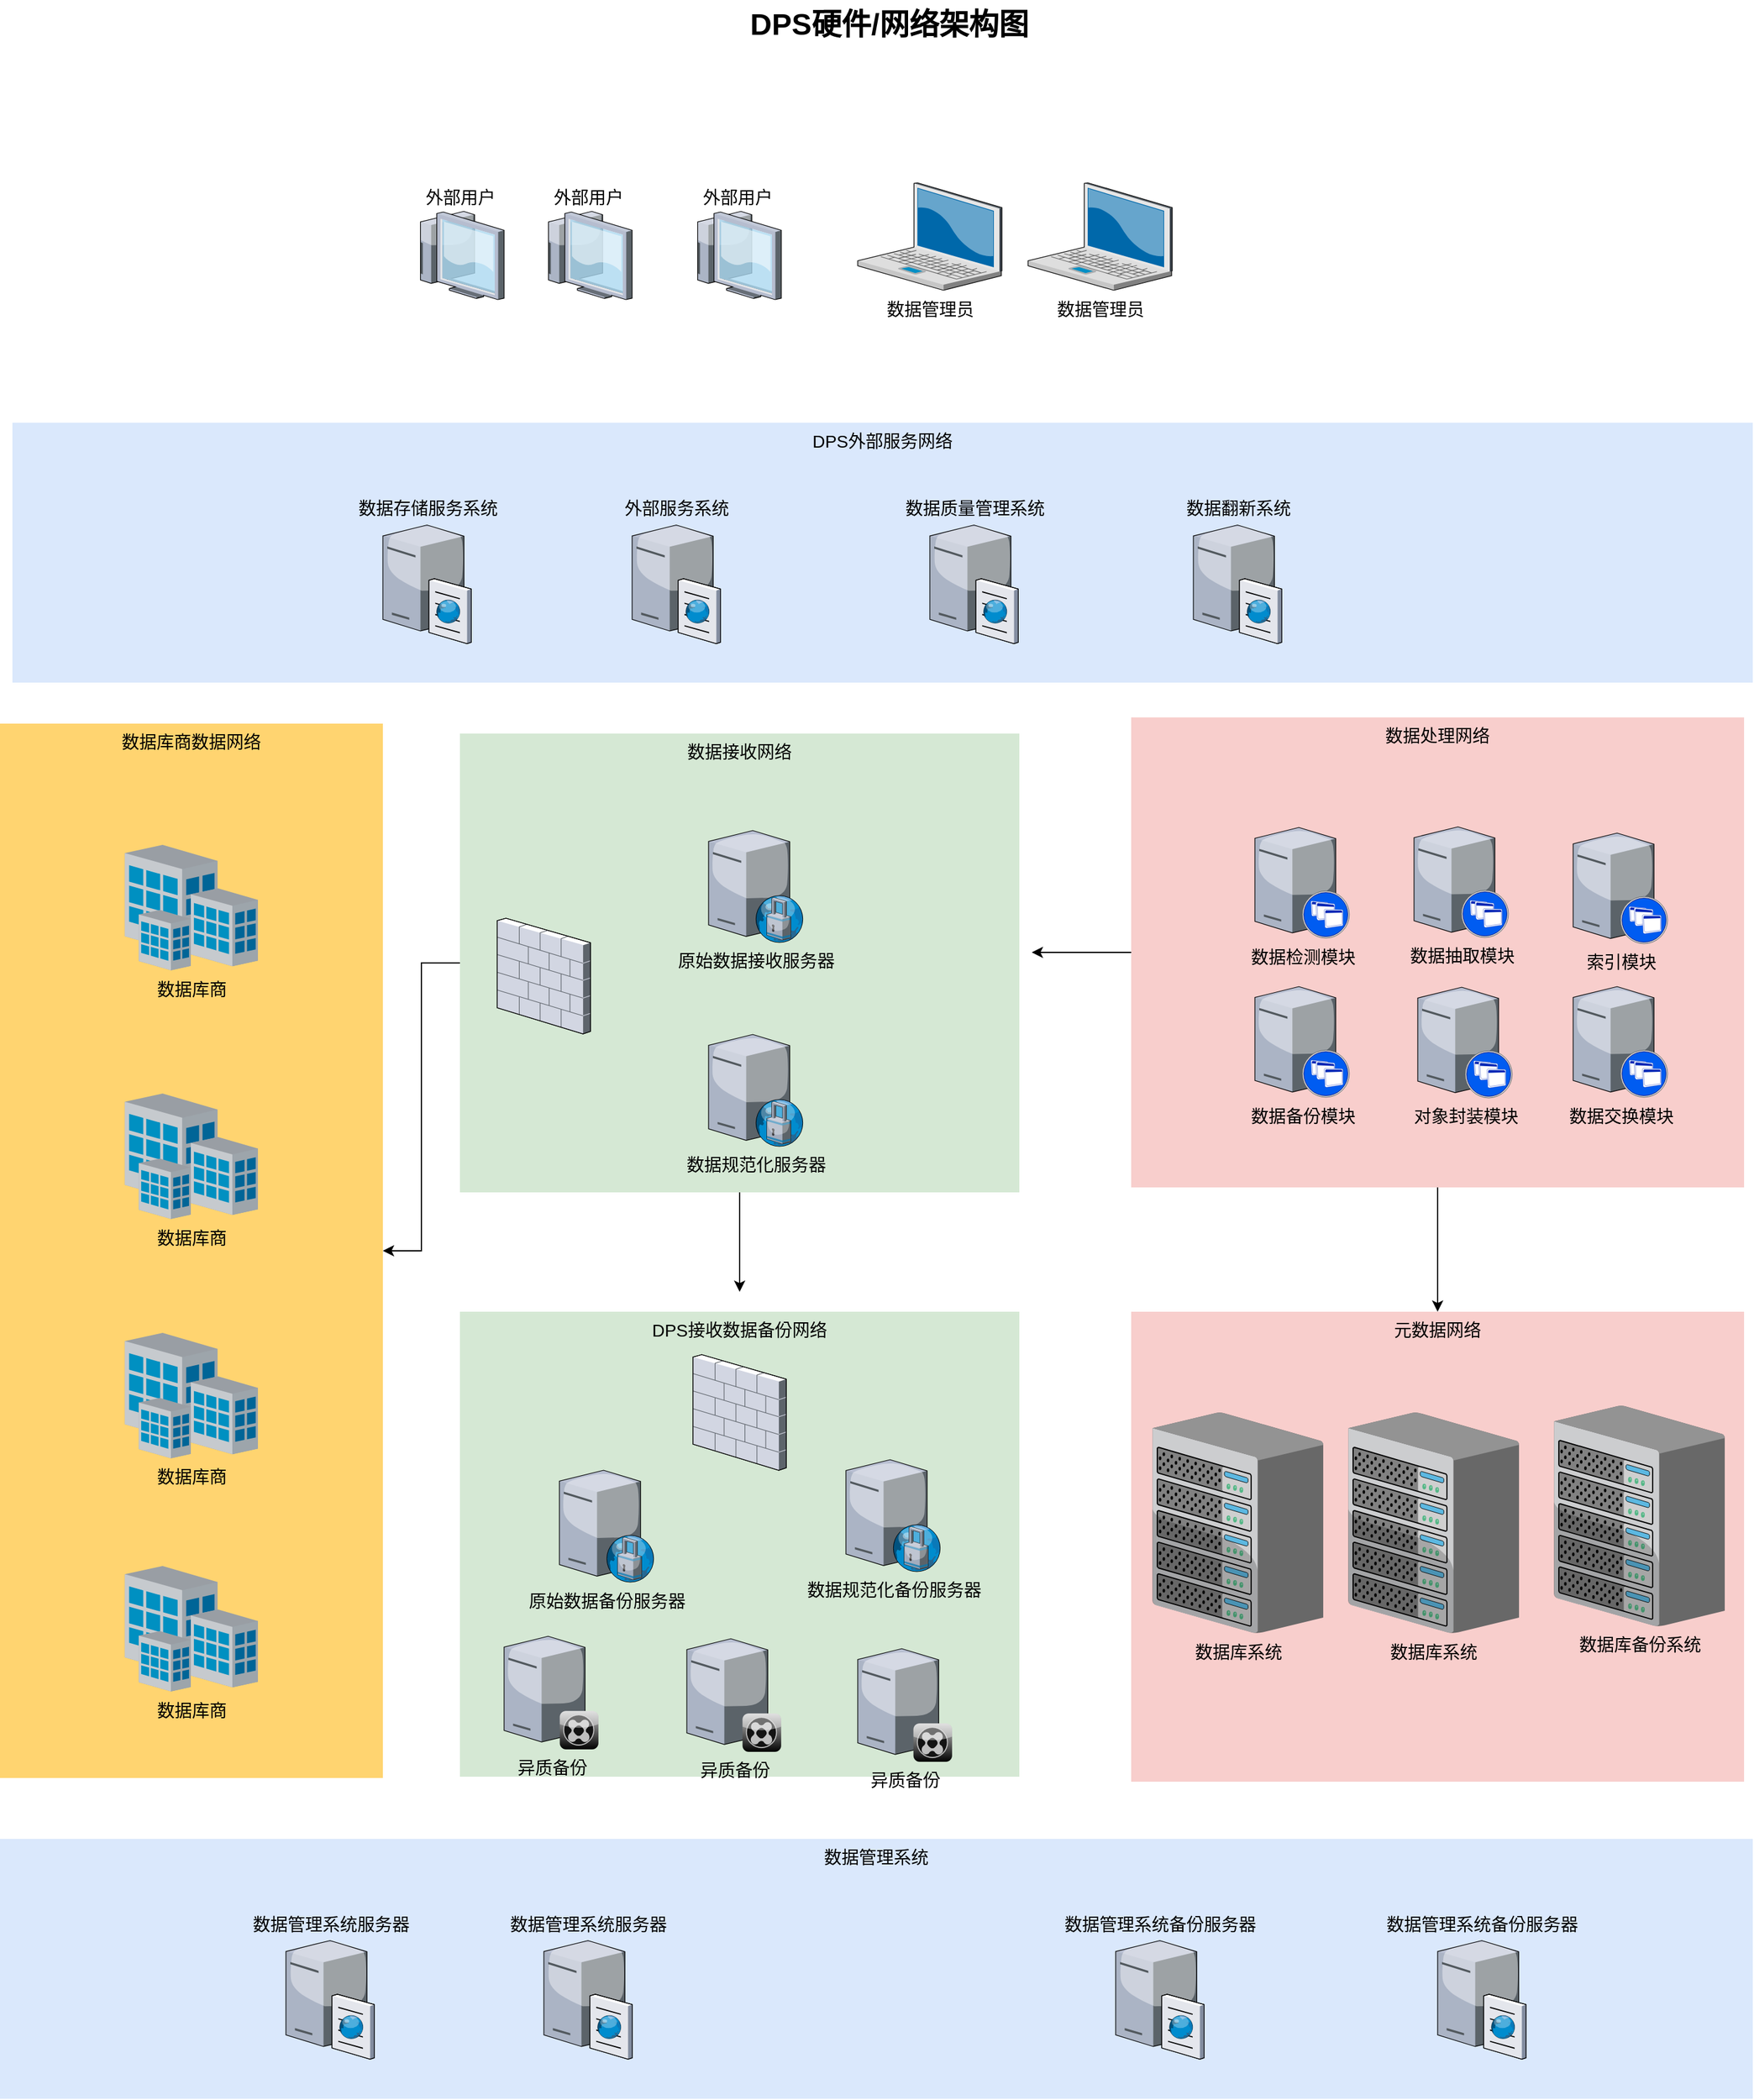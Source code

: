 <mxfile version="10.5.9" type="github"><diagram name="Page-1" id="e3a06f82-3646-2815-327d-82caf3d4e204"><mxGraphModel dx="569.5" dy="2431" grid="1" gridSize="10" guides="1" tooltips="1" connect="1" arrows="1" fold="1" page="1" pageScale="1.5" pageWidth="1169" pageHeight="826" background="none" math="0" shadow="0"><root><mxCell id="0" style=";html=1;"/><mxCell id="1" style=";html=1;" parent="0"/><mxCell id="61aSO2ecIjCNxQ3uHnVi-56" value="" style="edgeStyle=orthogonalEdgeStyle;rounded=0;orthogonalLoop=1;jettySize=auto;html=1;" edge="1" parent="1" source="6a7d8f32e03d9370-61"><mxGeometry relative="1" as="geometry"><mxPoint x="2740" y="426" as="targetPoint"/></mxGeometry></mxCell><mxCell id="61aSO2ecIjCNxQ3uHnVi-60" value="" style="edgeStyle=orthogonalEdgeStyle;rounded=0;orthogonalLoop=1;jettySize=auto;html=1;" edge="1" parent="1" source="6a7d8f32e03d9370-61" target="61aSO2ecIjCNxQ3uHnVi-59"><mxGeometry relative="1" as="geometry"/></mxCell><mxCell id="6a7d8f32e03d9370-61" value="数据处理网络" style="whiteSpace=wrap;html=1;fillColor=#f8cecc;fontSize=14;strokeColor=none;verticalAlign=top;" parent="1" vertex="1"><mxGeometry x="2820" y="237" width="493" height="378" as="geometry"/></mxCell><mxCell id="61aSO2ecIjCNxQ3uHnVi-59" value="元数据网络" style="whiteSpace=wrap;html=1;fillColor=#f8cecc;fontSize=14;strokeColor=none;verticalAlign=top;" vertex="1" parent="1"><mxGeometry x="2820" y="715" width="493" height="378" as="geometry"/></mxCell><mxCell id="61aSO2ecIjCNxQ3uHnVi-54" value="" style="edgeStyle=orthogonalEdgeStyle;rounded=0;orthogonalLoop=1;jettySize=auto;html=1;" edge="1" parent="1" source="6a7d8f32e03d9370-60" target="6a7d8f32e03d9370-57"><mxGeometry relative="1" as="geometry"/></mxCell><mxCell id="61aSO2ecIjCNxQ3uHnVi-58" value="" style="edgeStyle=orthogonalEdgeStyle;rounded=0;orthogonalLoop=1;jettySize=auto;html=1;" edge="1" parent="1" source="6a7d8f32e03d9370-60"><mxGeometry relative="1" as="geometry"><mxPoint x="2505" y="699" as="targetPoint"/></mxGeometry></mxCell><mxCell id="6a7d8f32e03d9370-60" value="数据接收网络" style="whiteSpace=wrap;html=1;fillColor=#d5e8d4;fontSize=14;strokeColor=none;verticalAlign=top;" parent="1" vertex="1"><mxGeometry x="2280" y="250" width="450" height="369" as="geometry"/></mxCell><mxCell id="6a7d8f32e03d9370-57" value="数据库商数据网络" style="whiteSpace=wrap;html=1;fillColor=#FFD470;gradientColor=none;fontSize=14;strokeColor=none;verticalAlign=top;" parent="1" vertex="1"><mxGeometry x="1910" y="242" width="308" height="848" as="geometry"/></mxCell><mxCell id="6a7d8f32e03d9370-18" value="" style="verticalLabelPosition=bottom;aspect=fixed;html=1;verticalAlign=top;strokeColor=none;shape=mxgraph.citrix.firewall;fillColor=#66B2FF;gradientColor=#0066CC;fontSize=14;" parent="1" vertex="1"><mxGeometry x="2310" y="398.5" width="75" height="93" as="geometry"/></mxCell><mxCell id="6a7d8f32e03d9370-27" value="外部用户" style="verticalLabelPosition=top;aspect=fixed;html=1;verticalAlign=bottom;strokeColor=none;shape=mxgraph.citrix.thin_client;fillColor=#66B2FF;gradientColor=#0066CC;fontSize=14;labelPosition=center;align=center;" parent="1" vertex="1"><mxGeometry x="2347.5" y="-170" width="71" height="71" as="geometry"/></mxCell><mxCell id="6a7d8f32e03d9370-28" value="外部用户" style="verticalLabelPosition=top;aspect=fixed;html=1;verticalAlign=bottom;strokeColor=none;shape=mxgraph.citrix.thin_client;fillColor=#66B2FF;gradientColor=#0066CC;fontSize=14;labelPosition=center;align=center;" parent="1" vertex="1"><mxGeometry x="2244.5" y="-170" width="71" height="71" as="geometry"/></mxCell><mxCell id="6a7d8f32e03d9370-31" value="数据库商" style="verticalLabelPosition=bottom;aspect=fixed;html=1;verticalAlign=top;strokeColor=none;shape=mxgraph.citrix.site;fillColor=#66B2FF;gradientColor=#0066CC;fontSize=14;" parent="1" vertex="1"><mxGeometry x="2010.5" y="339.5" width="107" height="101" as="geometry"/></mxCell><mxCell id="6a7d8f32e03d9370-62" value="DPS硬件/网络架构图" style="text;strokeColor=none;fillColor=none;html=1;fontSize=24;fontStyle=1;verticalAlign=middle;align=center;" parent="1" vertex="1"><mxGeometry x="1930" y="-340" width="1390" height="40" as="geometry"/></mxCell><mxCell id="61aSO2ecIjCNxQ3uHnVi-1" value="数据库商" style="verticalLabelPosition=bottom;aspect=fixed;html=1;verticalAlign=top;strokeColor=none;shape=mxgraph.citrix.site;fillColor=#66B2FF;gradientColor=#0066CC;fontSize=14;" vertex="1" parent="1"><mxGeometry x="2010.5" y="539.5" width="107" height="101" as="geometry"/></mxCell><mxCell id="61aSO2ecIjCNxQ3uHnVi-2" value="数据库商" style="verticalLabelPosition=bottom;aspect=fixed;html=1;verticalAlign=top;strokeColor=none;shape=mxgraph.citrix.site;fillColor=#66B2FF;gradientColor=#0066CC;fontSize=14;" vertex="1" parent="1"><mxGeometry x="2010.5" y="732" width="107" height="101" as="geometry"/></mxCell><mxCell id="61aSO2ecIjCNxQ3uHnVi-3" value="数据规范化服务器" style="verticalLabelPosition=bottom;aspect=fixed;html=1;verticalAlign=top;strokeColor=none;shape=mxgraph.citrix.proxy_server;fillColor=#66B2FF;gradientColor=#0066CC;fontSize=14;" vertex="1" parent="1"><mxGeometry x="2480" y="492" width="76.5" height="90" as="geometry"/></mxCell><mxCell id="61aSO2ecIjCNxQ3uHnVi-4" value="原始数据接收服务器" style="verticalLabelPosition=bottom;aspect=fixed;html=1;verticalAlign=top;strokeColor=none;shape=mxgraph.citrix.proxy_server;fillColor=#66B2FF;gradientColor=#0066CC;fontSize=14;" vertex="1" parent="1"><mxGeometry x="2480" y="328" width="76.5" height="90" as="geometry"/></mxCell><mxCell id="61aSO2ecIjCNxQ3uHnVi-7" value="数据库系统" style="verticalLabelPosition=bottom;aspect=fixed;html=1;verticalAlign=top;strokeColor=none;shape=mxgraph.citrix.chassis;fillColor=#66B2FF;gradientColor=#0066CC;fontSize=14;" vertex="1" parent="1"><mxGeometry x="2837" y="796" width="137.5" height="177.5" as="geometry"/></mxCell><mxCell id="61aSO2ecIjCNxQ3uHnVi-8" value="数据检测模块" style="verticalLabelPosition=bottom;aspect=fixed;html=1;verticalAlign=top;strokeColor=none;shape=mxgraph.citrix.xenapp_server;fillColor=#66B2FF;gradientColor=#0066CC;fontSize=14;" vertex="1" parent="1"><mxGeometry x="2919.5" y="325.5" width="76" height="89" as="geometry"/></mxCell><mxCell id="61aSO2ecIjCNxQ3uHnVi-9" value="数据备份模块" style="verticalLabelPosition=bottom;aspect=fixed;html=1;verticalAlign=top;strokeColor=none;shape=mxgraph.citrix.xenapp_server;fillColor=#66B2FF;gradientColor=#0066CC;fontSize=14;" vertex="1" parent="1"><mxGeometry x="2919.5" y="453.5" width="76" height="89" as="geometry"/></mxCell><mxCell id="61aSO2ecIjCNxQ3uHnVi-10" value="数据抽取模块" style="verticalLabelPosition=bottom;aspect=fixed;html=1;verticalAlign=top;strokeColor=none;shape=mxgraph.citrix.xenapp_server;fillColor=#66B2FF;gradientColor=#0066CC;fontSize=14;" vertex="1" parent="1"><mxGeometry x="3047.5" y="325" width="76" height="89" as="geometry"/></mxCell><mxCell id="61aSO2ecIjCNxQ3uHnVi-11" value="索引模块" style="verticalLabelPosition=bottom;aspect=fixed;html=1;verticalAlign=top;strokeColor=none;shape=mxgraph.citrix.xenapp_server;fillColor=#66B2FF;gradientColor=#0066CC;fontSize=14;" vertex="1" parent="1"><mxGeometry x="3175.5" y="330" width="76" height="89" as="geometry"/></mxCell><mxCell id="61aSO2ecIjCNxQ3uHnVi-12" value="数据交换模块" style="verticalLabelPosition=bottom;aspect=fixed;html=1;verticalAlign=top;strokeColor=none;shape=mxgraph.citrix.xenapp_server;fillColor=#66B2FF;gradientColor=#0066CC;fontSize=14;" vertex="1" parent="1"><mxGeometry x="3175.5" y="453.5" width="76" height="89" as="geometry"/></mxCell><mxCell id="61aSO2ecIjCNxQ3uHnVi-13" value="对象封装模块" style="verticalLabelPosition=bottom;aspect=fixed;html=1;verticalAlign=top;strokeColor=none;shape=mxgraph.citrix.xenapp_server;fillColor=#66B2FF;gradientColor=#0066CC;fontSize=14;" vertex="1" parent="1"><mxGeometry x="3050.5" y="454" width="76" height="89" as="geometry"/></mxCell><mxCell id="61aSO2ecIjCNxQ3uHnVi-14" value="DPS接收数据备份网络" style="whiteSpace=wrap;html=1;fillColor=#d5e8d4;fontSize=14;strokeColor=none;verticalAlign=top;" vertex="1" parent="1"><mxGeometry x="2280" y="715" width="450" height="374" as="geometry"/></mxCell><mxCell id="61aSO2ecIjCNxQ3uHnVi-16" value="" style="verticalLabelPosition=bottom;aspect=fixed;html=1;verticalAlign=top;strokeColor=none;shape=mxgraph.citrix.firewall;fillColor=#66B2FF;gradientColor=#0066CC;fontSize=14;" vertex="1" parent="1"><mxGeometry x="2467.5" y="749.5" width="75" height="93" as="geometry"/></mxCell><mxCell id="61aSO2ecIjCNxQ3uHnVi-17" value="原始数据备份服务器" style="verticalLabelPosition=bottom;aspect=fixed;html=1;verticalAlign=top;strokeColor=none;shape=mxgraph.citrix.proxy_server;fillColor=#66B2FF;gradientColor=#0066CC;fontSize=14;" vertex="1" parent="1"><mxGeometry x="2360" y="842.5" width="76.5" height="90" as="geometry"/></mxCell><mxCell id="61aSO2ecIjCNxQ3uHnVi-18" value="数据规范化备份服务器" style="verticalLabelPosition=bottom;aspect=fixed;html=1;verticalAlign=top;strokeColor=none;shape=mxgraph.citrix.proxy_server;fillColor=#66B2FF;gradientColor=#0066CC;fontSize=14;" vertex="1" parent="1"><mxGeometry x="2590.5" y="834" width="76.5" height="90" as="geometry"/></mxCell><mxCell id="61aSO2ecIjCNxQ3uHnVi-21" value="数据库备份系统" style="verticalLabelPosition=bottom;aspect=fixed;html=1;verticalAlign=top;strokeColor=none;shape=mxgraph.citrix.chassis;fillColor=#66B2FF;gradientColor=#0066CC;fontSize=14;" vertex="1" parent="1"><mxGeometry x="3160" y="790.5" width="137.5" height="177.5" as="geometry"/></mxCell><mxCell id="61aSO2ecIjCNxQ3uHnVi-24" value="DPS外部服务网络" style="whiteSpace=wrap;html=1;fillColor=#dae8fc;fontSize=14;strokeColor=none;verticalAlign=top;" vertex="1" parent="1"><mxGeometry x="1920" width="1400" height="209" as="geometry"/></mxCell><mxCell id="61aSO2ecIjCNxQ3uHnVi-25" value="数据存储服务系统" style="verticalLabelPosition=top;aspect=fixed;html=1;verticalAlign=bottom;strokeColor=none;shape=mxgraph.citrix.cache_server;fillColor=#66B2FF;gradientColor=#0066CC;fontSize=14;labelPosition=center;align=center;" vertex="1" parent="1"><mxGeometry x="2218" y="80" width="71" height="97.5" as="geometry"/></mxCell><mxCell id="61aSO2ecIjCNxQ3uHnVi-26" value="外部服务系统" style="verticalLabelPosition=top;aspect=fixed;html=1;verticalAlign=bottom;strokeColor=none;shape=mxgraph.citrix.cache_server;fillColor=#66B2FF;gradientColor=#0066CC;fontSize=14;labelPosition=center;align=center;" vertex="1" parent="1"><mxGeometry x="2418.5" y="80" width="71" height="97.5" as="geometry"/></mxCell><mxCell id="61aSO2ecIjCNxQ3uHnVi-30" value="异质备份" style="verticalLabelPosition=bottom;aspect=fixed;html=1;verticalAlign=top;strokeColor=none;shape=mxgraph.citrix.xenclient_synchronizer;fillColor=#CCCCCC;gradientColor=#000000;gradientDirection=south;fontSize=14;" vertex="1" parent="1"><mxGeometry x="2315.5" y="976" width="76" height="91" as="geometry"/></mxCell><mxCell id="61aSO2ecIjCNxQ3uHnVi-31" value="异质备份" style="verticalLabelPosition=bottom;aspect=fixed;html=1;verticalAlign=top;strokeColor=none;shape=mxgraph.citrix.xenclient_synchronizer;fillColor=#CCCCCC;gradientColor=#000000;gradientDirection=south;fontSize=14;" vertex="1" parent="1"><mxGeometry x="2462.5" y="978" width="76" height="91" as="geometry"/></mxCell><mxCell id="61aSO2ecIjCNxQ3uHnVi-32" value="异质备份" style="verticalLabelPosition=bottom;aspect=fixed;html=1;verticalAlign=top;strokeColor=none;shape=mxgraph.citrix.xenclient_synchronizer;fillColor=#CCCCCC;gradientColor=#000000;gradientDirection=south;fontSize=14;" vertex="1" parent="1"><mxGeometry x="2600" y="986" width="76" height="91" as="geometry"/></mxCell><mxCell id="61aSO2ecIjCNxQ3uHnVi-33" value="数据库商" style="verticalLabelPosition=bottom;aspect=fixed;html=1;verticalAlign=top;strokeColor=none;shape=mxgraph.citrix.site;fillColor=#66B2FF;gradientColor=#0066CC;fontSize=14;" vertex="1" parent="1"><mxGeometry x="2010.5" y="919.5" width="107" height="101" as="geometry"/></mxCell><mxCell id="61aSO2ecIjCNxQ3uHnVi-34" value="数据管理系统" style="whiteSpace=wrap;html=1;fillColor=#dae8fc;fontSize=14;strokeColor=none;verticalAlign=top;" vertex="1" parent="1"><mxGeometry x="1910" y="1139" width="1410" height="209" as="geometry"/></mxCell><mxCell id="61aSO2ecIjCNxQ3uHnVi-35" value="数据管理系统服务器" style="verticalLabelPosition=top;aspect=fixed;html=1;verticalAlign=bottom;strokeColor=none;shape=mxgraph.citrix.cache_server;fillColor=#66B2FF;gradientColor=#0066CC;fontSize=14;labelPosition=center;align=center;" vertex="1" parent="1"><mxGeometry x="2140" y="1218.5" width="71" height="97.5" as="geometry"/></mxCell><mxCell id="61aSO2ecIjCNxQ3uHnVi-36" value="数据管理系统备份服务器" style="verticalLabelPosition=top;aspect=fixed;html=1;verticalAlign=bottom;strokeColor=none;shape=mxgraph.citrix.cache_server;fillColor=#66B2FF;gradientColor=#0066CC;fontSize=14;labelPosition=center;align=center;" vertex="1" parent="1"><mxGeometry x="2807.5" y="1218.5" width="71" height="97.5" as="geometry"/></mxCell><mxCell id="61aSO2ecIjCNxQ3uHnVi-37" value="数据管理系统服务器" style="verticalLabelPosition=top;aspect=fixed;html=1;verticalAlign=bottom;strokeColor=none;shape=mxgraph.citrix.cache_server;fillColor=#66B2FF;gradientColor=#0066CC;fontSize=14;labelPosition=center;align=center;" vertex="1" parent="1"><mxGeometry x="2347.5" y="1218.5" width="71" height="97.5" as="geometry"/></mxCell><mxCell id="61aSO2ecIjCNxQ3uHnVi-38" value="数据管理系统备份服务器" style="verticalLabelPosition=top;aspect=fixed;html=1;verticalAlign=bottom;strokeColor=none;shape=mxgraph.citrix.cache_server;fillColor=#66B2FF;gradientColor=#0066CC;fontSize=14;labelPosition=center;align=center;" vertex="1" parent="1"><mxGeometry x="3066.5" y="1218.5" width="71" height="97.5" as="geometry"/></mxCell><mxCell id="61aSO2ecIjCNxQ3uHnVi-39" value="数据库系统" style="verticalLabelPosition=bottom;aspect=fixed;html=1;verticalAlign=top;strokeColor=none;shape=mxgraph.citrix.chassis;fillColor=#66B2FF;gradientColor=#0066CC;fontSize=14;" vertex="1" parent="1"><mxGeometry x="2994.5" y="796" width="137.5" height="177.5" as="geometry"/></mxCell><mxCell id="61aSO2ecIjCNxQ3uHnVi-40" value="外部用户" style="verticalLabelPosition=top;aspect=fixed;html=1;verticalAlign=bottom;strokeColor=none;shape=mxgraph.citrix.thin_client;fillColor=#66B2FF;gradientColor=#0066CC;fontSize=14;labelPosition=center;align=center;" vertex="1" parent="1"><mxGeometry x="2467.5" y="-170" width="71" height="71" as="geometry"/></mxCell><mxCell id="61aSO2ecIjCNxQ3uHnVi-41" value="数据管理员" style="verticalLabelPosition=bottom;aspect=fixed;html=1;verticalAlign=top;strokeColor=none;shape=mxgraph.citrix.laptop_2;fillColor=#66B2FF;gradientColor=#0066CC;fontSize=14;" vertex="1" parent="1"><mxGeometry x="2737" y="-193" width="116" height="86.5" as="geometry"/></mxCell><mxCell id="61aSO2ecIjCNxQ3uHnVi-42" value="数据管理员" style="verticalLabelPosition=bottom;aspect=fixed;html=1;verticalAlign=top;strokeColor=none;shape=mxgraph.citrix.laptop_2;fillColor=#66B2FF;gradientColor=#0066CC;fontSize=14;" vertex="1" parent="1"><mxGeometry x="2600" y="-193" width="116" height="86.5" as="geometry"/></mxCell><mxCell id="61aSO2ecIjCNxQ3uHnVi-45" value="数据质量管理系统" style="verticalLabelPosition=top;aspect=fixed;html=1;verticalAlign=bottom;strokeColor=none;shape=mxgraph.citrix.cache_server;fillColor=#66B2FF;gradientColor=#0066CC;fontSize=14;labelPosition=center;align=center;" vertex="1" parent="1"><mxGeometry x="2658" y="80" width="71" height="97.5" as="geometry"/></mxCell><mxCell id="61aSO2ecIjCNxQ3uHnVi-47" value="数据翻新系统" style="verticalLabelPosition=top;aspect=fixed;html=1;verticalAlign=bottom;strokeColor=none;shape=mxgraph.citrix.cache_server;fillColor=#66B2FF;gradientColor=#0066CC;fontSize=14;labelPosition=center;align=center;" vertex="1" parent="1"><mxGeometry x="2870" y="80" width="71" height="97.5" as="geometry"/></mxCell></root></mxGraphModel></diagram></mxfile>